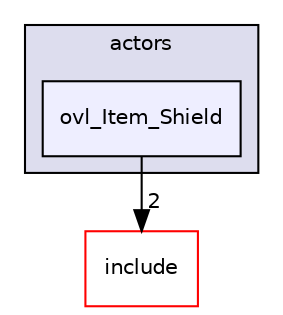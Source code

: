 digraph "src/overlays/actors/ovl_Item_Shield" {
  compound=true
  node [ fontsize="10", fontname="Helvetica"];
  edge [ labelfontsize="10", labelfontname="Helvetica"];
  subgraph clusterdir_e93473484be31ce7bcb356bd643a22f8 {
    graph [ bgcolor="#ddddee", pencolor="black", label="actors" fontname="Helvetica", fontsize="10", URL="dir_e93473484be31ce7bcb356bd643a22f8.html"]
  dir_505a8647f5553e2c1c9375a0ba9c8a39 [shape=box, label="ovl_Item_Shield", style="filled", fillcolor="#eeeeff", pencolor="black", URL="dir_505a8647f5553e2c1c9375a0ba9c8a39.html"];
  }
  dir_d44c64559bbebec7f509842c48db8b23 [shape=box label="include" fillcolor="white" style="filled" color="red" URL="dir_d44c64559bbebec7f509842c48db8b23.html"];
  dir_505a8647f5553e2c1c9375a0ba9c8a39->dir_d44c64559bbebec7f509842c48db8b23 [headlabel="2", labeldistance=1.5 headhref="dir_000399_000000.html"];
}

